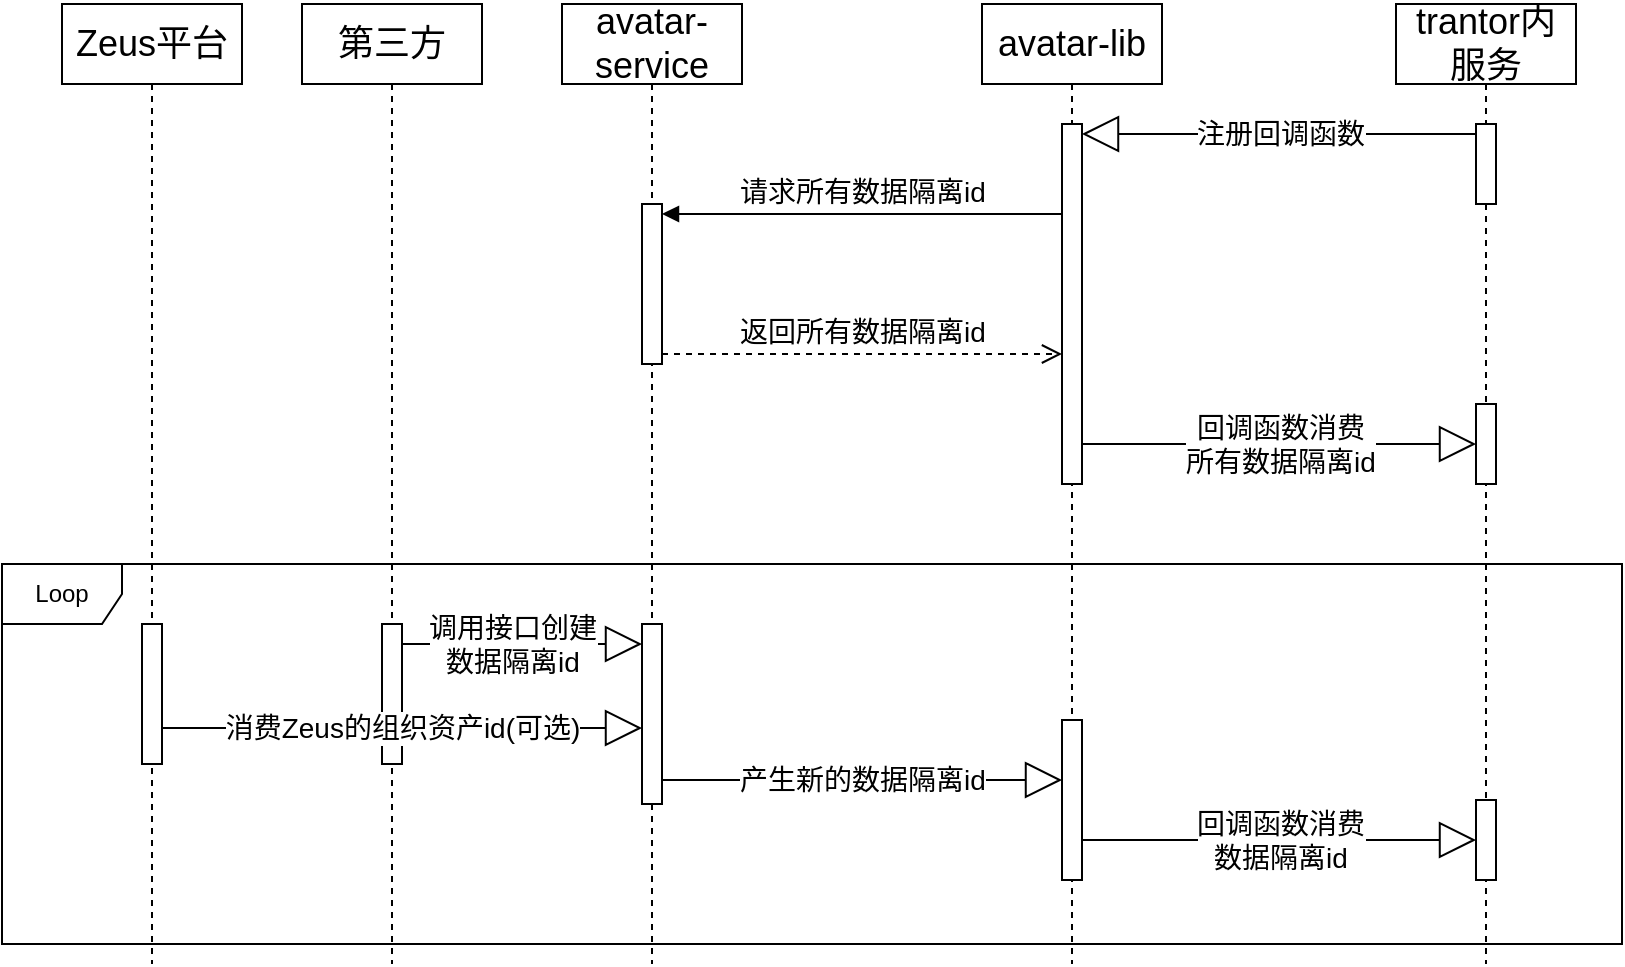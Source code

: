 <mxfile version="21.8.2" type="github">
  <diagram name="Page-1" id="e7e014a7-5840-1c2e-5031-d8a46d1fe8dd">
    <mxGraphModel dx="2603" dy="790" grid="1" gridSize="10" guides="1" tooltips="1" connect="1" arrows="1" fold="1" page="1" pageScale="1" pageWidth="1169" pageHeight="826" background="none" math="0" shadow="0">
      <root>
        <mxCell id="0" />
        <mxCell id="1" parent="0" />
        <mxCell id="LrQh9-DmiU1aHjZgSh-4-47" value="&lt;font style=&quot;font-size: 18px;&quot;&gt;avatar-lib&lt;/font&gt;" style="shape=umlLifeline;perimeter=lifelinePerimeter;whiteSpace=wrap;html=1;container=1;dropTarget=0;collapsible=0;recursiveResize=0;outlineConnect=0;portConstraint=eastwest;newEdgeStyle={&quot;curved&quot;:0,&quot;rounded&quot;:0};" parent="1" vertex="1">
          <mxGeometry x="300" y="130" width="90" height="480" as="geometry" />
        </mxCell>
        <mxCell id="LrQh9-DmiU1aHjZgSh-4-56" value="" style="html=1;points=[[0,0,0,0,5],[0,1,0,0,-5],[1,0,0,0,5],[1,1,0,0,-5]];perimeter=orthogonalPerimeter;outlineConnect=0;targetShapes=umlLifeline;portConstraint=eastwest;newEdgeStyle={&quot;curved&quot;:0,&quot;rounded&quot;:0};" parent="LrQh9-DmiU1aHjZgSh-4-47" vertex="1">
          <mxGeometry x="40" y="60" width="10" height="180" as="geometry" />
        </mxCell>
        <mxCell id="LrQh9-DmiU1aHjZgSh-4-83" value="" style="html=1;points=[[0,0,0,0,5],[0,1,0,0,-5],[1,0,0,0,5],[1,1,0,0,-5]];perimeter=orthogonalPerimeter;outlineConnect=0;targetShapes=umlLifeline;portConstraint=eastwest;newEdgeStyle={&quot;curved&quot;:0,&quot;rounded&quot;:0};" parent="LrQh9-DmiU1aHjZgSh-4-47" vertex="1">
          <mxGeometry x="40" y="358" width="10" height="80" as="geometry" />
        </mxCell>
        <mxCell id="LrQh9-DmiU1aHjZgSh-4-48" value="&lt;span style=&quot;font-size: 18px;&quot;&gt;trantor内服务&lt;/span&gt;" style="shape=umlLifeline;perimeter=lifelinePerimeter;whiteSpace=wrap;html=1;container=1;dropTarget=0;collapsible=0;recursiveResize=0;outlineConnect=0;portConstraint=eastwest;newEdgeStyle={&quot;curved&quot;:0,&quot;rounded&quot;:0};" parent="1" vertex="1">
          <mxGeometry x="507" y="130" width="90" height="480" as="geometry" />
        </mxCell>
        <mxCell id="yZCig1Jzy-CK-r4enCLX-4" value="" style="html=1;points=[[0,0,0,0,5],[0,1,0,0,-5],[1,0,0,0,5],[1,1,0,0,-5]];perimeter=orthogonalPerimeter;outlineConnect=0;targetShapes=umlLifeline;portConstraint=eastwest;newEdgeStyle={&quot;curved&quot;:0,&quot;rounded&quot;:0};" vertex="1" parent="LrQh9-DmiU1aHjZgSh-4-48">
          <mxGeometry x="40" y="398" width="10" height="40" as="geometry" />
        </mxCell>
        <mxCell id="yZCig1Jzy-CK-r4enCLX-5" value="&lt;font style=&quot;font-size: 14px;&quot;&gt;回调函数消费&lt;br style=&quot;border-color: var(--border-color); text-align: left;&quot;&gt;&lt;span style=&quot;text-align: left;&quot;&gt;数据隔离id&lt;/span&gt;&lt;/font&gt;" style="endArrow=block;endSize=16;endFill=0;html=1;rounded=0;" edge="1" parent="LrQh9-DmiU1aHjZgSh-4-48" target="yZCig1Jzy-CK-r4enCLX-4">
          <mxGeometry width="160" relative="1" as="geometry">
            <mxPoint x="-157" y="418" as="sourcePoint" />
            <mxPoint x="33" y="418" as="targetPoint" />
          </mxGeometry>
        </mxCell>
        <mxCell id="yZCig1Jzy-CK-r4enCLX-9" value="" style="html=1;points=[[0,0,0,0,5],[0,1,0,0,-5],[1,0,0,0,5],[1,1,0,0,-5]];perimeter=orthogonalPerimeter;outlineConnect=0;targetShapes=umlLifeline;portConstraint=eastwest;newEdgeStyle={&quot;curved&quot;:0,&quot;rounded&quot;:0};" vertex="1" parent="LrQh9-DmiU1aHjZgSh-4-48">
          <mxGeometry x="40" y="200" width="10" height="40" as="geometry" />
        </mxCell>
        <mxCell id="yZCig1Jzy-CK-r4enCLX-10" value="" style="html=1;points=[[0,0,0,0,5],[0,1,0,0,-5],[1,0,0,0,5],[1,1,0,0,-5]];perimeter=orthogonalPerimeter;outlineConnect=0;targetShapes=umlLifeline;portConstraint=eastwest;newEdgeStyle={&quot;curved&quot;:0,&quot;rounded&quot;:0};" vertex="1" parent="LrQh9-DmiU1aHjZgSh-4-48">
          <mxGeometry x="40" y="60" width="10" height="40" as="geometry" />
        </mxCell>
        <mxCell id="LrQh9-DmiU1aHjZgSh-4-49" value="&lt;font style=&quot;font-size: 18px;&quot;&gt;avatar-service&lt;/font&gt;" style="shape=umlLifeline;perimeter=lifelinePerimeter;whiteSpace=wrap;html=1;container=1;dropTarget=0;collapsible=0;recursiveResize=0;outlineConnect=0;portConstraint=eastwest;newEdgeStyle={&quot;curved&quot;:0,&quot;rounded&quot;:0};" parent="1" vertex="1">
          <mxGeometry x="90" y="130" width="90" height="480" as="geometry" />
        </mxCell>
        <mxCell id="LrQh9-DmiU1aHjZgSh-4-75" value="" style="html=1;points=[[0,0,0,0,5],[0,1,0,0,-5],[1,0,0,0,5],[1,1,0,0,-5]];perimeter=orthogonalPerimeter;outlineConnect=0;targetShapes=umlLifeline;portConstraint=eastwest;newEdgeStyle={&quot;curved&quot;:0,&quot;rounded&quot;:0};" parent="LrQh9-DmiU1aHjZgSh-4-49" vertex="1">
          <mxGeometry x="40" y="100" width="10" height="80" as="geometry" />
        </mxCell>
        <mxCell id="yZCig1Jzy-CK-r4enCLX-16" value="" style="html=1;points=[[0,0,0,0,5],[0,1,0,0,-5],[1,0,0,0,5],[1,1,0,0,-5]];perimeter=orthogonalPerimeter;outlineConnect=0;targetShapes=umlLifeline;portConstraint=eastwest;newEdgeStyle={&quot;curved&quot;:0,&quot;rounded&quot;:0};" vertex="1" parent="LrQh9-DmiU1aHjZgSh-4-49">
          <mxGeometry x="40" y="310" width="10" height="90" as="geometry" />
        </mxCell>
        <mxCell id="LrQh9-DmiU1aHjZgSh-4-58" value="&lt;font style=&quot;font-size: 14px;&quot;&gt;注册回调函数&lt;/font&gt;" style="endArrow=block;endSize=16;endFill=0;html=1;rounded=0;exitX=0;exitY=0;exitDx=0;exitDy=5;exitPerimeter=0;" parent="1" target="LrQh9-DmiU1aHjZgSh-4-56" edge="1">
          <mxGeometry width="160" relative="1" as="geometry">
            <mxPoint x="547" y="195" as="sourcePoint" />
            <mxPoint x="660" y="350" as="targetPoint" />
          </mxGeometry>
        </mxCell>
        <mxCell id="LrQh9-DmiU1aHjZgSh-4-76" value="&lt;span style=&quot;font-size: 14px;&quot;&gt;请求所有数据隔离id&lt;/span&gt;" style="html=1;verticalAlign=bottom;endArrow=block;curved=0;rounded=0;entryX=1;entryY=0;entryDx=0;entryDy=5;" parent="1" source="LrQh9-DmiU1aHjZgSh-4-56" target="LrQh9-DmiU1aHjZgSh-4-75" edge="1">
          <mxGeometry relative="1" as="geometry">
            <mxPoint x="210" y="235" as="sourcePoint" />
          </mxGeometry>
        </mxCell>
        <mxCell id="LrQh9-DmiU1aHjZgSh-4-77" value="&lt;font style=&quot;font-size: 14px;&quot;&gt;返回所有数据隔离id&lt;/font&gt;" style="html=1;verticalAlign=bottom;endArrow=open;dashed=1;endSize=8;curved=0;rounded=0;exitX=1;exitY=1;exitDx=0;exitDy=-5;" parent="1" source="LrQh9-DmiU1aHjZgSh-4-75" target="LrQh9-DmiU1aHjZgSh-4-56" edge="1">
          <mxGeometry relative="1" as="geometry">
            <mxPoint x="210" y="305" as="targetPoint" />
          </mxGeometry>
        </mxCell>
        <mxCell id="LrQh9-DmiU1aHjZgSh-4-84" value="Loop" style="shape=umlFrame;whiteSpace=wrap;html=1;pointerEvents=0;" parent="1" vertex="1">
          <mxGeometry x="-190" y="410" width="810" height="190" as="geometry" />
        </mxCell>
        <mxCell id="LrQh9-DmiU1aHjZgSh-4-87" value="&lt;span style=&quot;font-size: 14px;&quot;&gt;产生新的数据隔离id&lt;/span&gt;" style="endArrow=block;endSize=16;endFill=0;html=1;rounded=0;entryX=0;entryY=0;entryDx=0;entryDy=5;entryPerimeter=0;" parent="1" edge="1">
          <mxGeometry width="160" relative="1" as="geometry">
            <mxPoint x="140" y="518" as="sourcePoint" />
            <mxPoint x="340" y="518" as="targetPoint" />
          </mxGeometry>
        </mxCell>
        <mxCell id="yZCig1Jzy-CK-r4enCLX-1" value="&lt;font style=&quot;font-size: 14px;&quot;&gt;回调函数消费&lt;br style=&quot;border-color: var(--border-color); text-align: left;&quot;&gt;&lt;span style=&quot;text-align: left;&quot;&gt;所有数据隔离id&lt;/span&gt;&lt;/font&gt;" style="endArrow=block;endSize=16;endFill=0;html=1;rounded=0;" edge="1" parent="1">
          <mxGeometry width="160" relative="1" as="geometry">
            <mxPoint x="350" y="350" as="sourcePoint" />
            <mxPoint x="547" y="350" as="targetPoint" />
          </mxGeometry>
        </mxCell>
        <mxCell id="yZCig1Jzy-CK-r4enCLX-11" value="&lt;span style=&quot;font-size: 18px;&quot;&gt;第三方&lt;/span&gt;" style="shape=umlLifeline;perimeter=lifelinePerimeter;whiteSpace=wrap;html=1;container=1;dropTarget=0;collapsible=0;recursiveResize=0;outlineConnect=0;portConstraint=eastwest;newEdgeStyle={&quot;curved&quot;:0,&quot;rounded&quot;:0};" vertex="1" parent="1">
          <mxGeometry x="-40" y="130" width="90" height="480" as="geometry" />
        </mxCell>
        <mxCell id="yZCig1Jzy-CK-r4enCLX-17" value="" style="html=1;points=[[0,0,0,0,5],[0,1,0,0,-5],[1,0,0,0,5],[1,1,0,0,-5]];perimeter=orthogonalPerimeter;outlineConnect=0;targetShapes=umlLifeline;portConstraint=eastwest;newEdgeStyle={&quot;curved&quot;:0,&quot;rounded&quot;:0};" vertex="1" parent="yZCig1Jzy-CK-r4enCLX-11">
          <mxGeometry x="40" y="310" width="10" height="70" as="geometry" />
        </mxCell>
        <mxCell id="yZCig1Jzy-CK-r4enCLX-19" value="&lt;span style=&quot;font-size: 18px;&quot;&gt;Zeus平台&lt;/span&gt;" style="shape=umlLifeline;perimeter=lifelinePerimeter;whiteSpace=wrap;html=1;container=1;dropTarget=0;collapsible=0;recursiveResize=0;outlineConnect=0;portConstraint=eastwest;newEdgeStyle={&quot;curved&quot;:0,&quot;rounded&quot;:0};" vertex="1" parent="1">
          <mxGeometry x="-160" y="130" width="90" height="480" as="geometry" />
        </mxCell>
        <mxCell id="yZCig1Jzy-CK-r4enCLX-20" value="" style="html=1;points=[[0,0,0,0,5],[0,1,0,0,-5],[1,0,0,0,5],[1,1,0,0,-5]];perimeter=orthogonalPerimeter;outlineConnect=0;targetShapes=umlLifeline;portConstraint=eastwest;newEdgeStyle={&quot;curved&quot;:0,&quot;rounded&quot;:0};" vertex="1" parent="yZCig1Jzy-CK-r4enCLX-19">
          <mxGeometry x="40" y="310" width="10" height="70" as="geometry" />
        </mxCell>
        <mxCell id="yZCig1Jzy-CK-r4enCLX-21" value="" style="endArrow=block;endSize=16;endFill=0;html=1;rounded=0;" edge="1" parent="1">
          <mxGeometry width="160" relative="1" as="geometry">
            <mxPoint x="10" y="450" as="sourcePoint" />
            <mxPoint x="130" y="450" as="targetPoint" />
          </mxGeometry>
        </mxCell>
        <mxCell id="yZCig1Jzy-CK-r4enCLX-22" value="&lt;font style=&quot;font-size: 14px;&quot;&gt;调用接口创建&lt;br&gt;数据隔离id&lt;/font&gt;" style="edgeLabel;html=1;align=center;verticalAlign=middle;resizable=0;points=[];" vertex="1" connectable="0" parent="yZCig1Jzy-CK-r4enCLX-21">
          <mxGeometry x="-0.083" relative="1" as="geometry">
            <mxPoint as="offset" />
          </mxGeometry>
        </mxCell>
        <mxCell id="yZCig1Jzy-CK-r4enCLX-23" value="&lt;font style=&quot;font-size: 14px;&quot;&gt;消费Zeus的组织资产id(可选)&lt;/font&gt;" style="endArrow=block;endSize=16;endFill=0;html=1;rounded=0;" edge="1" parent="1">
          <mxGeometry width="160" relative="1" as="geometry">
            <mxPoint x="-110" y="492" as="sourcePoint" />
            <mxPoint x="130.0" y="492" as="targetPoint" />
          </mxGeometry>
        </mxCell>
      </root>
    </mxGraphModel>
  </diagram>
</mxfile>
